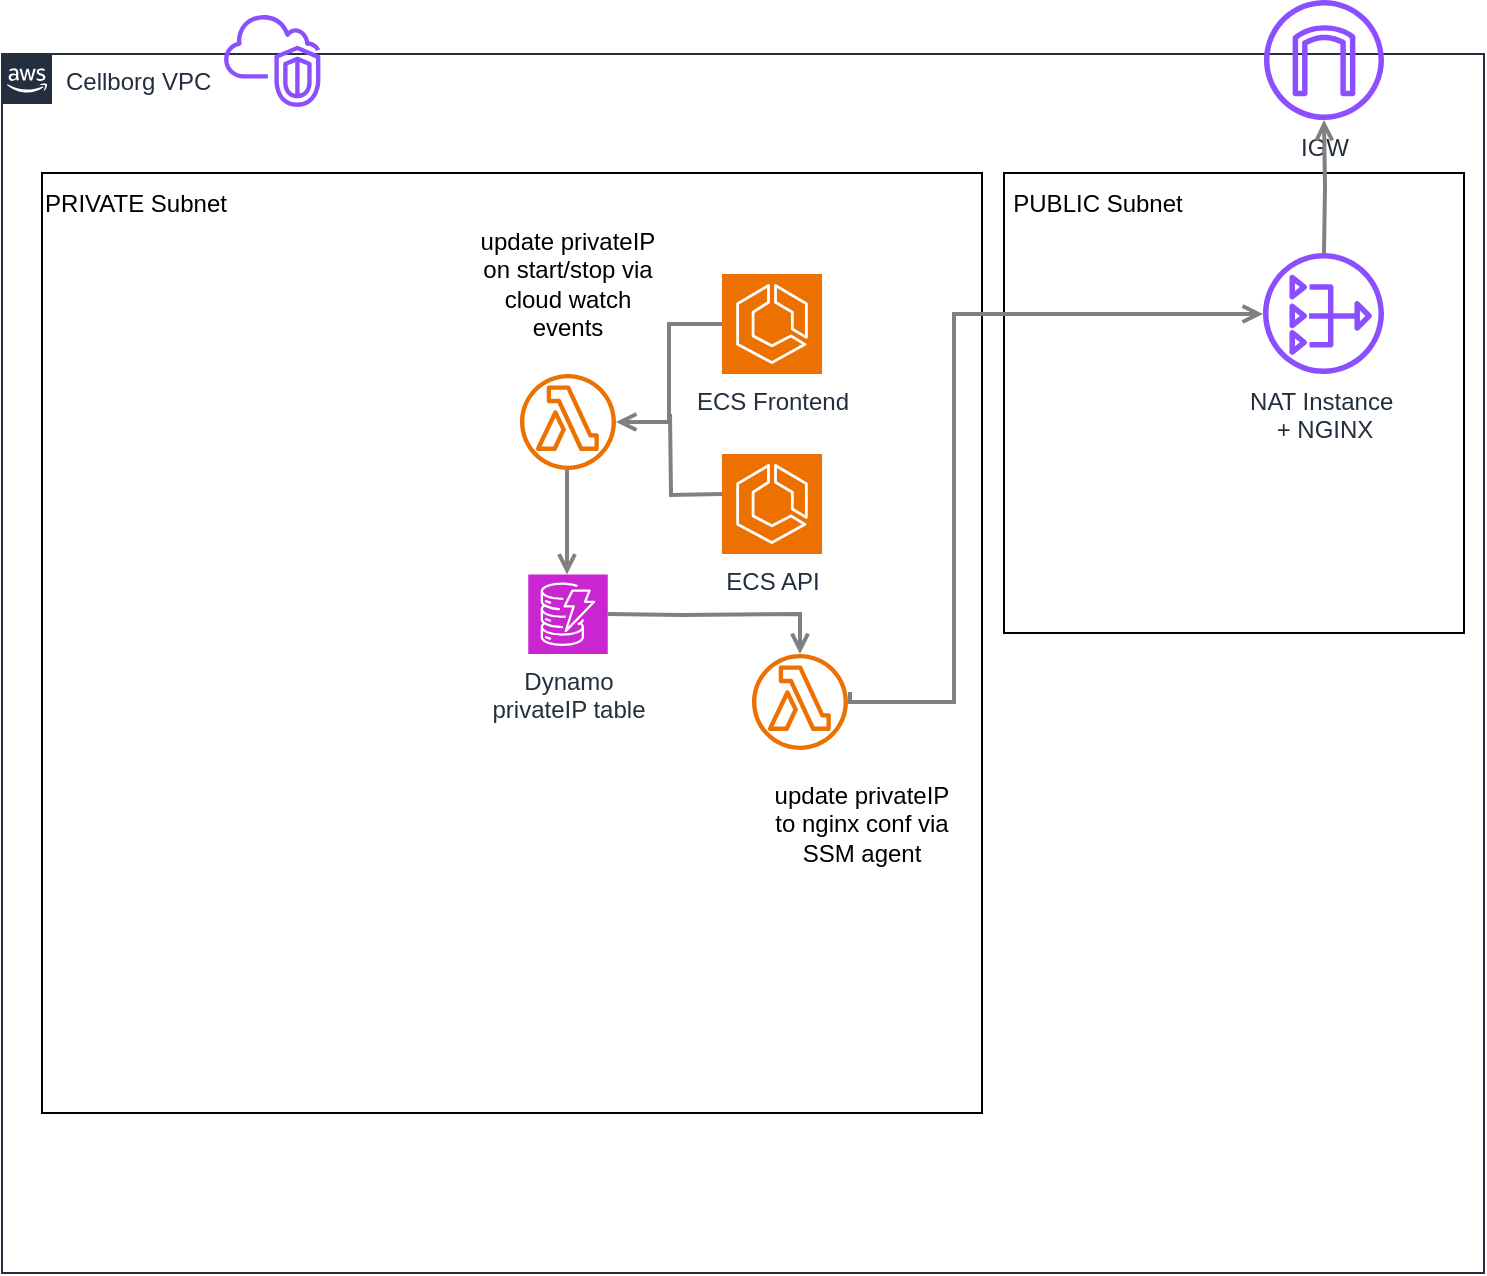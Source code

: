 <mxfile version="26.0.15">
  <diagram id="Ht1M8jgEwFfnCIfOTk4-" name="Page-1">
    <mxGraphModel dx="1715" dy="1706" grid="1" gridSize="10" guides="1" tooltips="1" connect="1" arrows="1" fold="1" page="1" pageScale="1" pageWidth="1169" pageHeight="827" math="0" shadow="0">
      <root>
        <mxCell id="0" />
        <mxCell id="1" parent="0" />
        <mxCell id="UEzPUAAOIrF-is8g5C7q-175" value="Cellborg VPC" style="points=[[0,0],[0.25,0],[0.5,0],[0.75,0],[1,0],[1,0.25],[1,0.5],[1,0.75],[1,1],[0.75,1],[0.5,1],[0.25,1],[0,1],[0,0.75],[0,0.5],[0,0.25]];outlineConnect=0;gradientColor=none;html=1;whiteSpace=wrap;fontSize=12;fontStyle=0;shape=mxgraph.aws4.group;grIcon=mxgraph.aws4.group_aws_cloud_alt;strokeColor=#232F3E;fillColor=none;verticalAlign=top;align=left;spacingLeft=30;fontColor=#232F3E;dashed=0;labelBackgroundColor=#ffffff;container=1;pointerEvents=0;collapsible=0;recursiveResize=0;" parent="1" vertex="1">
          <mxGeometry x="210" y="-800" width="741" height="609.5" as="geometry" />
        </mxCell>
        <mxCell id="D-F9KhZeyhL-YENYPI1a-5" value="" style="sketch=0;outlineConnect=0;fontColor=#232F3E;gradientColor=none;fillColor=#8C4FFF;strokeColor=none;dashed=0;verticalLabelPosition=bottom;verticalAlign=top;align=center;html=1;fontSize=12;fontStyle=0;aspect=fixed;pointerEvents=1;shape=mxgraph.aws4.vpc_virtual_private_cloud_vpc;" vertex="1" parent="UEzPUAAOIrF-is8g5C7q-175">
          <mxGeometry x="111" y="-20.5" width="48.24" height="47" as="geometry" />
        </mxCell>
        <mxCell id="D-F9KhZeyhL-YENYPI1a-3" value="IGW" style="sketch=0;outlineConnect=0;fontColor=#232F3E;gradientColor=none;fillColor=#8C4FFF;strokeColor=none;dashed=0;verticalLabelPosition=bottom;verticalAlign=top;align=center;html=1;fontSize=12;fontStyle=0;aspect=fixed;pointerEvents=1;shape=mxgraph.aws4.internet_gateway;" vertex="1" parent="UEzPUAAOIrF-is8g5C7q-175">
          <mxGeometry x="631" y="-27" width="60" height="60" as="geometry" />
        </mxCell>
        <mxCell id="D-F9KhZeyhL-YENYPI1a-7" value="" style="whiteSpace=wrap;html=1;aspect=fixed;" vertex="1" parent="UEzPUAAOIrF-is8g5C7q-175">
          <mxGeometry x="501" y="59.5" width="230" height="230" as="geometry" />
        </mxCell>
        <mxCell id="D-F9KhZeyhL-YENYPI1a-4" value="NAT Instance&amp;nbsp;&lt;div&gt;+ NGINX&lt;/div&gt;" style="sketch=0;outlineConnect=0;fontColor=#232F3E;gradientColor=none;fillColor=#8C4FFF;strokeColor=none;dashed=0;verticalLabelPosition=bottom;verticalAlign=top;align=center;html=1;fontSize=12;fontStyle=0;aspect=fixed;pointerEvents=1;shape=mxgraph.aws4.nat_gateway;" vertex="1" parent="UEzPUAAOIrF-is8g5C7q-175">
          <mxGeometry x="630.5" y="99.5" width="60.5" height="60.5" as="geometry" />
        </mxCell>
        <mxCell id="UEzPUAAOIrF-is8g5C7q-197" style="edgeStyle=orthogonalEdgeStyle;rounded=0;orthogonalLoop=1;jettySize=auto;html=1;startArrow=none;startFill=0;endArrow=open;endFill=0;strokeColor=#808080;strokeWidth=2;" parent="UEzPUAAOIrF-is8g5C7q-175" target="D-F9KhZeyhL-YENYPI1a-3" edge="1">
          <mxGeometry relative="1" as="geometry">
            <mxPoint x="661" y="99.5" as="sourcePoint" />
            <mxPoint x="637" y="79" as="targetPoint" />
          </mxGeometry>
        </mxCell>
        <mxCell id="D-F9KhZeyhL-YENYPI1a-8" value="PUBLIC Subnet" style="text;strokeColor=none;align=center;fillColor=none;html=1;verticalAlign=middle;whiteSpace=wrap;rounded=0;" vertex="1" parent="UEzPUAAOIrF-is8g5C7q-175">
          <mxGeometry x="501" y="59.5" width="94" height="30" as="geometry" />
        </mxCell>
        <mxCell id="D-F9KhZeyhL-YENYPI1a-9" value="" style="whiteSpace=wrap;html=1;aspect=fixed;" vertex="1" parent="UEzPUAAOIrF-is8g5C7q-175">
          <mxGeometry x="20" y="59.5" width="470" height="470" as="geometry" />
        </mxCell>
        <mxCell id="UEzPUAAOIrF-is8g5C7q-200" style="edgeStyle=orthogonalEdgeStyle;rounded=0;orthogonalLoop=1;jettySize=auto;html=1;startArrow=none;startFill=0;endArrow=open;endFill=0;strokeColor=#808080;strokeWidth=2;" parent="UEzPUAAOIrF-is8g5C7q-175" target="D-F9KhZeyhL-YENYPI1a-18" edge="1">
          <mxGeometry relative="1" as="geometry">
            <Array as="points" />
            <mxPoint x="302.88" y="280" as="sourcePoint" />
            <mxPoint x="372" y="350" as="targetPoint" />
          </mxGeometry>
        </mxCell>
        <mxCell id="UEzPUAAOIrF-is8g5C7q-199" style="edgeStyle=orthogonalEdgeStyle;rounded=0;orthogonalLoop=1;jettySize=auto;html=1;startArrow=none;startFill=0;endArrow=open;endFill=0;strokeColor=#808080;strokeWidth=2;" parent="UEzPUAAOIrF-is8g5C7q-175" target="D-F9KhZeyhL-YENYPI1a-15" edge="1">
          <mxGeometry relative="1" as="geometry">
            <mxPoint x="282.5" y="208" as="sourcePoint" />
            <mxPoint x="282.5" y="310" as="targetPoint" />
          </mxGeometry>
        </mxCell>
        <mxCell id="UEzPUAAOIrF-is8g5C7q-198" style="edgeStyle=orthogonalEdgeStyle;rounded=0;orthogonalLoop=1;jettySize=auto;html=1;startArrow=none;startFill=0;endArrow=open;endFill=0;strokeColor=#808080;strokeWidth=2;exitX=0;exitY=0.5;exitDx=0;exitDy=0;exitPerimeter=0;" parent="UEzPUAAOIrF-is8g5C7q-175" source="D-F9KhZeyhL-YENYPI1a-13" target="D-F9KhZeyhL-YENYPI1a-14" edge="1">
          <mxGeometry relative="1" as="geometry">
            <Array as="points" />
            <mxPoint x="360" y="50" as="sourcePoint" />
            <mxPoint x="286" y="170" as="targetPoint" />
          </mxGeometry>
        </mxCell>
        <mxCell id="UEzPUAAOIrF-is8g5C7q-195" style="edgeStyle=orthogonalEdgeStyle;rounded=0;orthogonalLoop=1;jettySize=auto;html=1;startArrow=none;startFill=0;endArrow=open;endFill=0;strokeColor=#808080;strokeWidth=2;" parent="UEzPUAAOIrF-is8g5C7q-175" source="D-F9KhZeyhL-YENYPI1a-18" target="D-F9KhZeyhL-YENYPI1a-4" edge="1">
          <mxGeometry relative="1" as="geometry">
            <mxPoint x="371.003" y="399.5" as="sourcePoint" />
            <mxPoint x="476.01" y="399.5" as="targetPoint" />
            <Array as="points">
              <mxPoint x="424" y="320" />
              <mxPoint x="424" y="324" />
              <mxPoint x="476" y="324" />
              <mxPoint x="476" y="130" />
            </Array>
          </mxGeometry>
        </mxCell>
        <mxCell id="D-F9KhZeyhL-YENYPI1a-10" value="PRIVATE Subnet" style="text;strokeColor=none;align=center;fillColor=none;html=1;verticalAlign=middle;whiteSpace=wrap;rounded=0;" vertex="1" parent="UEzPUAAOIrF-is8g5C7q-175">
          <mxGeometry x="20" y="59.5" width="94" height="30" as="geometry" />
        </mxCell>
        <mxCell id="D-F9KhZeyhL-YENYPI1a-11" value="ECS API" style="sketch=0;points=[[0,0,0],[0.25,0,0],[0.5,0,0],[0.75,0,0],[1,0,0],[0,1,0],[0.25,1,0],[0.5,1,0],[0.75,1,0],[1,1,0],[0,0.25,0],[0,0.5,0],[0,0.75,0],[1,0.25,0],[1,0.5,0],[1,0.75,0]];outlineConnect=0;fontColor=#232F3E;fillColor=#ED7100;strokeColor=#ffffff;dashed=0;verticalLabelPosition=bottom;verticalAlign=top;align=center;html=1;fontSize=12;fontStyle=0;aspect=fixed;shape=mxgraph.aws4.resourceIcon;resIcon=mxgraph.aws4.ecs;" vertex="1" parent="UEzPUAAOIrF-is8g5C7q-175">
          <mxGeometry x="360" y="200" width="50" height="50" as="geometry" />
        </mxCell>
        <mxCell id="D-F9KhZeyhL-YENYPI1a-13" value="ECS Frontend" style="sketch=0;points=[[0,0,0],[0.25,0,0],[0.5,0,0],[0.75,0,0],[1,0,0],[0,1,0],[0.25,1,0],[0.5,1,0],[0.75,1,0],[1,1,0],[0,0.25,0],[0,0.5,0],[0,0.75,0],[1,0.25,0],[1,0.5,0],[1,0.75,0]];outlineConnect=0;fontColor=#232F3E;fillColor=#ED7100;strokeColor=#ffffff;dashed=0;verticalLabelPosition=bottom;verticalAlign=top;align=center;html=1;fontSize=12;fontStyle=0;aspect=fixed;shape=mxgraph.aws4.resourceIcon;resIcon=mxgraph.aws4.ecs;" vertex="1" parent="UEzPUAAOIrF-is8g5C7q-175">
          <mxGeometry x="360" y="110" width="50" height="50" as="geometry" />
        </mxCell>
        <mxCell id="D-F9KhZeyhL-YENYPI1a-14" value="" style="sketch=0;outlineConnect=0;fontColor=#232F3E;gradientColor=none;fillColor=#ED7100;strokeColor=none;dashed=0;verticalLabelPosition=bottom;verticalAlign=top;align=center;html=1;fontSize=12;fontStyle=0;aspect=fixed;pointerEvents=1;shape=mxgraph.aws4.lambda_function;" vertex="1" parent="UEzPUAAOIrF-is8g5C7q-175">
          <mxGeometry x="259" y="160" width="48" height="48" as="geometry" />
        </mxCell>
        <mxCell id="D-F9KhZeyhL-YENYPI1a-15" value="Dynamo&lt;div&gt;privateIP table&lt;/div&gt;" style="sketch=0;points=[[0,0,0],[0.25,0,0],[0.5,0,0],[0.75,0,0],[1,0,0],[0,1,0],[0.25,1,0],[0.5,1,0],[0.75,1,0],[1,1,0],[0,0.25,0],[0,0.5,0],[0,0.75,0],[1,0.25,0],[1,0.5,0],[1,0.75,0]];outlineConnect=0;fontColor=#232F3E;fillColor=#C925D1;strokeColor=#ffffff;dashed=0;verticalLabelPosition=bottom;verticalAlign=top;align=center;html=1;fontSize=12;fontStyle=0;aspect=fixed;shape=mxgraph.aws4.resourceIcon;resIcon=mxgraph.aws4.dynamodb;" vertex="1" parent="UEzPUAAOIrF-is8g5C7q-175">
          <mxGeometry x="263.13" y="260.25" width="39.75" height="39.75" as="geometry" />
        </mxCell>
        <mxCell id="D-F9KhZeyhL-YENYPI1a-16" value="update privateIP on start/stop via cloud watch events" style="text;strokeColor=none;align=center;fillColor=none;html=1;verticalAlign=middle;whiteSpace=wrap;rounded=0;" vertex="1" parent="UEzPUAAOIrF-is8g5C7q-175">
          <mxGeometry x="238" y="89.5" width="90" height="50" as="geometry" />
        </mxCell>
        <mxCell id="D-F9KhZeyhL-YENYPI1a-17" style="edgeStyle=orthogonalEdgeStyle;rounded=0;orthogonalLoop=1;jettySize=auto;html=1;startArrow=none;startFill=0;endArrow=none;endFill=0;strokeColor=#808080;strokeWidth=2;exitX=0;exitY=0.5;exitDx=0;exitDy=0;exitPerimeter=0;" edge="1" parent="UEzPUAAOIrF-is8g5C7q-175">
          <mxGeometry relative="1" as="geometry">
            <Array as="points" />
            <mxPoint x="360" y="220" as="sourcePoint" />
            <mxPoint x="334" y="180" as="targetPoint" />
          </mxGeometry>
        </mxCell>
        <mxCell id="D-F9KhZeyhL-YENYPI1a-18" value="" style="sketch=0;outlineConnect=0;fontColor=#232F3E;gradientColor=none;fillColor=#ED7100;strokeColor=none;dashed=0;verticalLabelPosition=bottom;verticalAlign=top;align=center;html=1;fontSize=12;fontStyle=0;aspect=fixed;pointerEvents=1;shape=mxgraph.aws4.lambda_function;" vertex="1" parent="UEzPUAAOIrF-is8g5C7q-175">
          <mxGeometry x="375" y="300" width="48" height="48" as="geometry" />
        </mxCell>
        <mxCell id="D-F9KhZeyhL-YENYPI1a-19" value="update privateIP to nginx conf via SSM agent" style="text;strokeColor=none;align=center;fillColor=none;html=1;verticalAlign=middle;whiteSpace=wrap;rounded=0;" vertex="1" parent="UEzPUAAOIrF-is8g5C7q-175">
          <mxGeometry x="380" y="360" width="100" height="50" as="geometry" />
        </mxCell>
      </root>
    </mxGraphModel>
  </diagram>
</mxfile>
